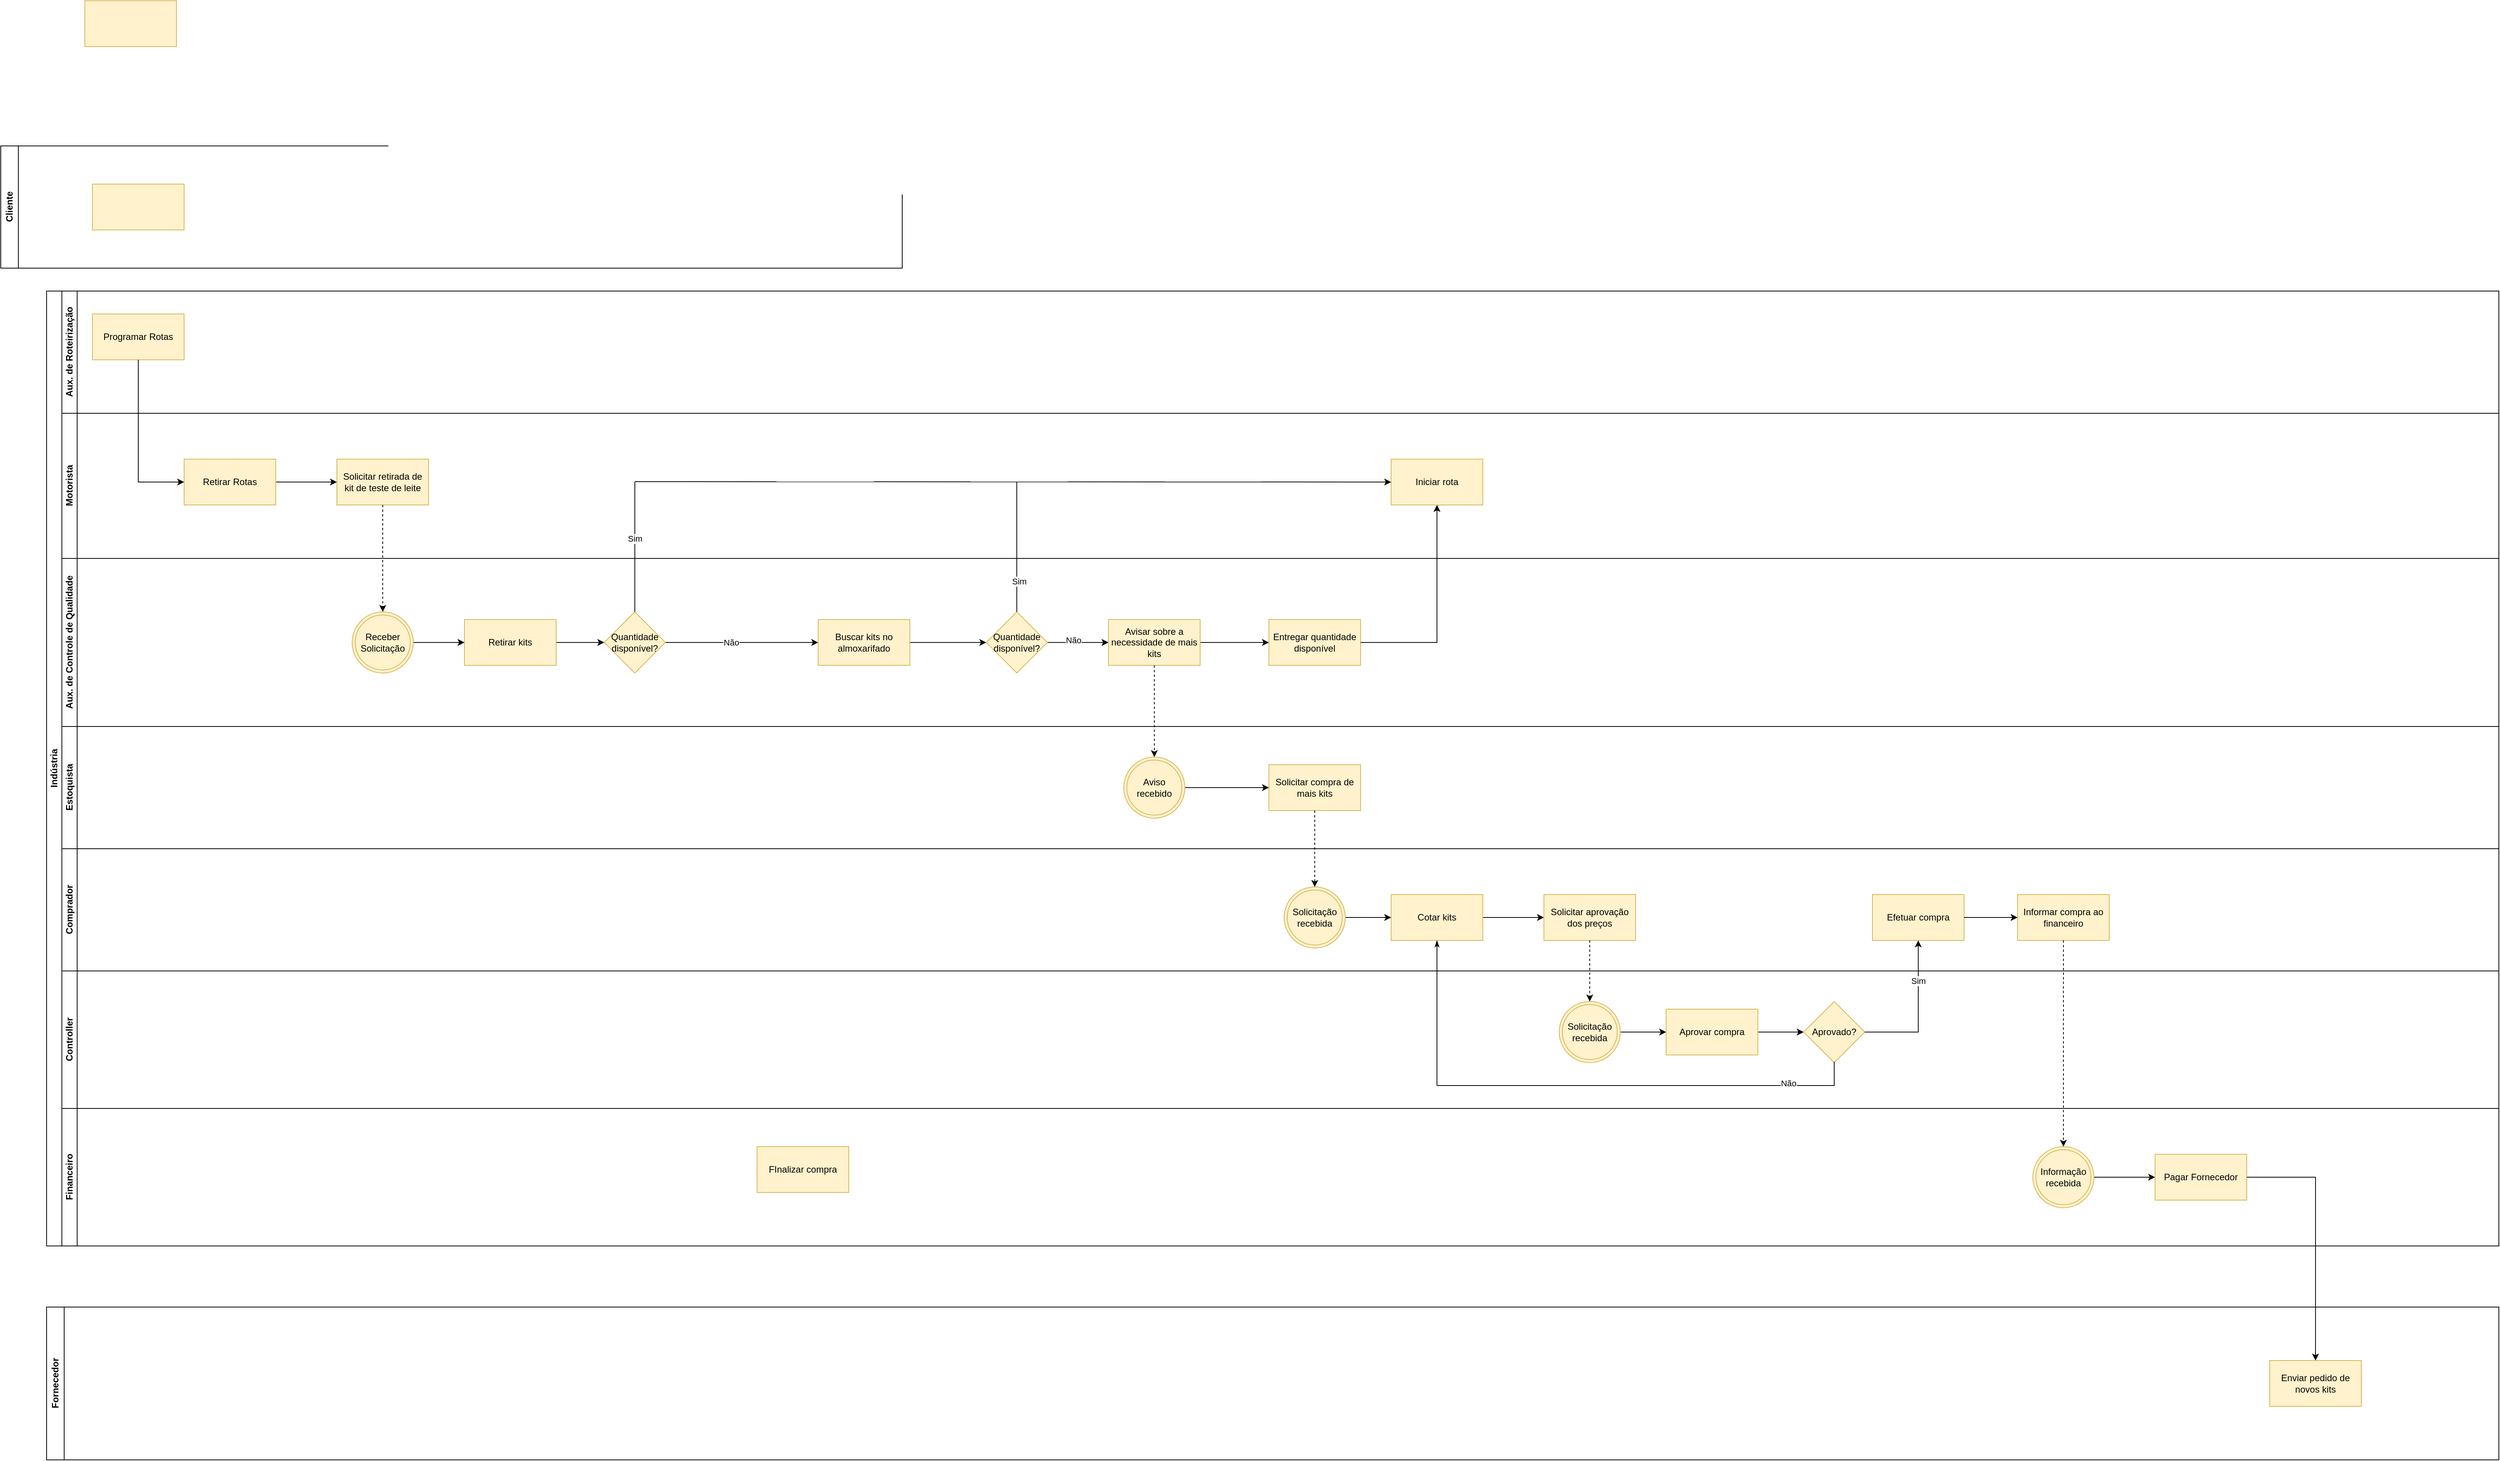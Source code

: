 <mxfile version="26.0.16">
  <diagram name="Página-1" id="_-QJSZUnTCdhe3mcLjsa">
    <mxGraphModel dx="786" dy="1957" grid="1" gridSize="10" guides="1" tooltips="1" connect="1" arrows="1" fold="1" page="1" pageScale="1" pageWidth="827" pageHeight="1169" math="0" shadow="0">
      <root>
        <mxCell id="0" />
        <mxCell id="1" parent="0" />
        <mxCell id="gacvTMB5N87pIhQxX2p8-2" value="Cliente" style="swimlane;horizontal=0;whiteSpace=wrap;html=1;" vertex="1" parent="1">
          <mxGeometry x="160" y="-30" width="1180" height="160" as="geometry" />
        </mxCell>
        <mxCell id="gacvTMB5N87pIhQxX2p8-8" value="" style="rounded=0;whiteSpace=wrap;html=1;fillColor=#fff2cc;strokeColor=#d6b656;" vertex="1" parent="gacvTMB5N87pIhQxX2p8-2">
          <mxGeometry x="120" y="50" width="120" height="60" as="geometry" />
        </mxCell>
        <mxCell id="gacvTMB5N87pIhQxX2p8-3" value="Indústria" style="swimlane;childLayout=stackLayout;resizeParent=1;resizeParentMax=0;horizontal=0;startSize=20;horizontalStack=0;html=1;" vertex="1" parent="1">
          <mxGeometry x="220" y="160" width="3210" height="1250" as="geometry" />
        </mxCell>
        <mxCell id="gacvTMB5N87pIhQxX2p8-4" value="Aux. de Roteirização" style="swimlane;startSize=20;horizontal=0;html=1;" vertex="1" parent="gacvTMB5N87pIhQxX2p8-3">
          <mxGeometry x="20" width="3190" height="160" as="geometry" />
        </mxCell>
        <mxCell id="gacvTMB5N87pIhQxX2p8-10" value="Programar Rotas" style="rounded=0;whiteSpace=wrap;html=1;fillColor=#fff2cc;strokeColor=#d6b656;" vertex="1" parent="gacvTMB5N87pIhQxX2p8-4">
          <mxGeometry x="40" y="30" width="120" height="60" as="geometry" />
        </mxCell>
        <mxCell id="gacvTMB5N87pIhQxX2p8-5" value="Motorista" style="swimlane;startSize=20;horizontal=0;html=1;" vertex="1" parent="gacvTMB5N87pIhQxX2p8-3">
          <mxGeometry x="20" y="160" width="3190" height="190" as="geometry" />
        </mxCell>
        <mxCell id="gacvTMB5N87pIhQxX2p8-33" style="edgeStyle=orthogonalEdgeStyle;rounded=0;orthogonalLoop=1;jettySize=auto;html=1;entryX=0;entryY=0.5;entryDx=0;entryDy=0;" edge="1" parent="gacvTMB5N87pIhQxX2p8-5" source="gacvTMB5N87pIhQxX2p8-13" target="gacvTMB5N87pIhQxX2p8-14">
          <mxGeometry relative="1" as="geometry" />
        </mxCell>
        <mxCell id="gacvTMB5N87pIhQxX2p8-13" value="Retirar Rotas" style="rounded=0;whiteSpace=wrap;html=1;fillColor=#fff2cc;strokeColor=#d6b656;" vertex="1" parent="gacvTMB5N87pIhQxX2p8-5">
          <mxGeometry x="160" y="60" width="120" height="60" as="geometry" />
        </mxCell>
        <mxCell id="gacvTMB5N87pIhQxX2p8-14" value="Solicitar retirada de kit de teste de leite" style="rounded=0;whiteSpace=wrap;html=1;fillColor=#fff2cc;strokeColor=#d6b656;" vertex="1" parent="gacvTMB5N87pIhQxX2p8-5">
          <mxGeometry x="360" y="60" width="120" height="60" as="geometry" />
        </mxCell>
        <mxCell id="gacvTMB5N87pIhQxX2p8-16" value="Iniciar rota" style="rounded=0;whiteSpace=wrap;html=1;fillColor=#fff2cc;strokeColor=#d6b656;" vertex="1" parent="gacvTMB5N87pIhQxX2p8-5">
          <mxGeometry x="1740" y="60" width="120" height="60" as="geometry" />
        </mxCell>
        <mxCell id="gacvTMB5N87pIhQxX2p8-62" value="" style="endArrow=classic;html=1;rounded=0;entryX=0;entryY=0.5;entryDx=0;entryDy=0;endFill=1;" edge="1" parent="gacvTMB5N87pIhQxX2p8-5" target="gacvTMB5N87pIhQxX2p8-16">
          <mxGeometry width="50" height="50" relative="1" as="geometry">
            <mxPoint x="750" y="89.5" as="sourcePoint" />
            <mxPoint x="1360" y="89.5" as="targetPoint" />
          </mxGeometry>
        </mxCell>
        <mxCell id="gacvTMB5N87pIhQxX2p8-6" value="Aux. de Controle de Qualidade" style="swimlane;startSize=20;horizontal=0;html=1;" vertex="1" parent="gacvTMB5N87pIhQxX2p8-3">
          <mxGeometry x="20" y="350" width="3190" height="220" as="geometry" />
        </mxCell>
        <mxCell id="gacvTMB5N87pIhQxX2p8-38" style="edgeStyle=orthogonalEdgeStyle;rounded=0;orthogonalLoop=1;jettySize=auto;html=1;entryX=0;entryY=0.5;entryDx=0;entryDy=0;" edge="1" parent="gacvTMB5N87pIhQxX2p8-6" source="gacvTMB5N87pIhQxX2p8-17" target="gacvTMB5N87pIhQxX2p8-18">
          <mxGeometry relative="1" as="geometry" />
        </mxCell>
        <mxCell id="gacvTMB5N87pIhQxX2p8-17" value="Retirar kits" style="rounded=0;whiteSpace=wrap;html=1;fillColor=#fff2cc;strokeColor=#d6b656;" vertex="1" parent="gacvTMB5N87pIhQxX2p8-6">
          <mxGeometry x="527" y="80" width="120" height="60" as="geometry" />
        </mxCell>
        <mxCell id="gacvTMB5N87pIhQxX2p8-44" value="" style="edgeStyle=orthogonalEdgeStyle;rounded=0;orthogonalLoop=1;jettySize=auto;html=1;" edge="1" parent="gacvTMB5N87pIhQxX2p8-6" source="gacvTMB5N87pIhQxX2p8-18" target="gacvTMB5N87pIhQxX2p8-43">
          <mxGeometry relative="1" as="geometry" />
        </mxCell>
        <mxCell id="gacvTMB5N87pIhQxX2p8-45" value="Não" style="edgeLabel;html=1;align=center;verticalAlign=middle;resizable=0;points=[];" vertex="1" connectable="0" parent="gacvTMB5N87pIhQxX2p8-44">
          <mxGeometry x="-0.141" relative="1" as="geometry">
            <mxPoint as="offset" />
          </mxGeometry>
        </mxCell>
        <mxCell id="gacvTMB5N87pIhQxX2p8-18" value="Quantidade disponível?" style="rhombus;whiteSpace=wrap;html=1;fillColor=#fff2cc;strokeColor=#d6b656;" vertex="1" parent="gacvTMB5N87pIhQxX2p8-6">
          <mxGeometry x="710" y="70" width="80" height="80" as="geometry" />
        </mxCell>
        <mxCell id="gacvTMB5N87pIhQxX2p8-37" style="edgeStyle=orthogonalEdgeStyle;rounded=0;orthogonalLoop=1;jettySize=auto;html=1;" edge="1" parent="gacvTMB5N87pIhQxX2p8-6" source="gacvTMB5N87pIhQxX2p8-36" target="gacvTMB5N87pIhQxX2p8-17">
          <mxGeometry relative="1" as="geometry" />
        </mxCell>
        <mxCell id="gacvTMB5N87pIhQxX2p8-36" value="Receber Solicitação" style="ellipse;shape=doubleEllipse;whiteSpace=wrap;html=1;aspect=fixed;fillColor=#fff2cc;strokeColor=#d6b656;" vertex="1" parent="gacvTMB5N87pIhQxX2p8-6">
          <mxGeometry x="380" y="70" width="80" height="80" as="geometry" />
        </mxCell>
        <mxCell id="gacvTMB5N87pIhQxX2p8-56" value="" style="edgeStyle=orthogonalEdgeStyle;rounded=0;orthogonalLoop=1;jettySize=auto;html=1;" edge="1" parent="gacvTMB5N87pIhQxX2p8-6" source="gacvTMB5N87pIhQxX2p8-43" target="gacvTMB5N87pIhQxX2p8-55">
          <mxGeometry relative="1" as="geometry" />
        </mxCell>
        <mxCell id="gacvTMB5N87pIhQxX2p8-43" value="Buscar kits no almoxarifado" style="whiteSpace=wrap;html=1;fillColor=#fff2cc;strokeColor=#d6b656;" vertex="1" parent="gacvTMB5N87pIhQxX2p8-6">
          <mxGeometry x="990" y="80" width="120" height="60" as="geometry" />
        </mxCell>
        <mxCell id="gacvTMB5N87pIhQxX2p8-74" value="" style="edgeStyle=orthogonalEdgeStyle;rounded=0;orthogonalLoop=1;jettySize=auto;html=1;" edge="1" parent="gacvTMB5N87pIhQxX2p8-6" source="gacvTMB5N87pIhQxX2p8-55" target="gacvTMB5N87pIhQxX2p8-73">
          <mxGeometry relative="1" as="geometry" />
        </mxCell>
        <mxCell id="gacvTMB5N87pIhQxX2p8-84" value="Não" style="edgeLabel;html=1;align=center;verticalAlign=middle;resizable=0;points=[];" vertex="1" connectable="0" parent="gacvTMB5N87pIhQxX2p8-74">
          <mxGeometry x="-0.15" y="3" relative="1" as="geometry">
            <mxPoint as="offset" />
          </mxGeometry>
        </mxCell>
        <mxCell id="gacvTMB5N87pIhQxX2p8-55" value="Quantidade disponível?" style="rhombus;whiteSpace=wrap;html=1;fillColor=#fff2cc;strokeColor=#d6b656;" vertex="1" parent="gacvTMB5N87pIhQxX2p8-6">
          <mxGeometry x="1210" y="70" width="80" height="80" as="geometry" />
        </mxCell>
        <mxCell id="gacvTMB5N87pIhQxX2p8-61" value="" style="endArrow=none;html=1;rounded=0;startFill=0;" edge="1" parent="gacvTMB5N87pIhQxX2p8-6">
          <mxGeometry width="50" height="50" relative="1" as="geometry">
            <mxPoint x="750" y="70" as="sourcePoint" />
            <mxPoint x="750" y="-100" as="targetPoint" />
          </mxGeometry>
        </mxCell>
        <mxCell id="gacvTMB5N87pIhQxX2p8-64" value="Sim" style="edgeLabel;html=1;align=center;verticalAlign=middle;resizable=0;points=[];" vertex="1" connectable="0" parent="gacvTMB5N87pIhQxX2p8-61">
          <mxGeometry x="0.129" relative="1" as="geometry">
            <mxPoint as="offset" />
          </mxGeometry>
        </mxCell>
        <mxCell id="gacvTMB5N87pIhQxX2p8-83" value="" style="edgeStyle=orthogonalEdgeStyle;rounded=0;orthogonalLoop=1;jettySize=auto;html=1;" edge="1" parent="gacvTMB5N87pIhQxX2p8-6" source="gacvTMB5N87pIhQxX2p8-73" target="gacvTMB5N87pIhQxX2p8-82">
          <mxGeometry relative="1" as="geometry" />
        </mxCell>
        <mxCell id="gacvTMB5N87pIhQxX2p8-73" value="Avisar sobre a necessidade de mais kits" style="whiteSpace=wrap;html=1;fillColor=#fff2cc;strokeColor=#d6b656;" vertex="1" parent="gacvTMB5N87pIhQxX2p8-6">
          <mxGeometry x="1370" y="80" width="120" height="60" as="geometry" />
        </mxCell>
        <mxCell id="gacvTMB5N87pIhQxX2p8-82" value="Entregar quantidade disponível" style="whiteSpace=wrap;html=1;fillColor=#fff2cc;strokeColor=#d6b656;" vertex="1" parent="gacvTMB5N87pIhQxX2p8-6">
          <mxGeometry x="1580" y="80" width="120" height="60" as="geometry" />
        </mxCell>
        <mxCell id="gacvTMB5N87pIhQxX2p8-89" value="" style="endArrow=none;html=1;rounded=0;" edge="1" parent="gacvTMB5N87pIhQxX2p8-6">
          <mxGeometry width="50" height="50" relative="1" as="geometry">
            <mxPoint x="1250" y="70" as="sourcePoint" />
            <mxPoint x="1250" y="-100" as="targetPoint" />
          </mxGeometry>
        </mxCell>
        <mxCell id="gacvTMB5N87pIhQxX2p8-90" value="Sim" style="edgeLabel;html=1;align=center;verticalAlign=middle;resizable=0;points=[];" vertex="1" connectable="0" parent="gacvTMB5N87pIhQxX2p8-89">
          <mxGeometry x="-0.529" y="-3" relative="1" as="geometry">
            <mxPoint as="offset" />
          </mxGeometry>
        </mxCell>
        <mxCell id="gacvTMB5N87pIhQxX2p8-19" value="Estoquista" style="swimlane;startSize=20;horizontal=0;html=1;" vertex="1" parent="gacvTMB5N87pIhQxX2p8-3">
          <mxGeometry x="20" y="570" width="3190" height="160" as="geometry" />
        </mxCell>
        <mxCell id="gacvTMB5N87pIhQxX2p8-92" value="" style="edgeStyle=orthogonalEdgeStyle;rounded=0;orthogonalLoop=1;jettySize=auto;html=1;" edge="1" parent="gacvTMB5N87pIhQxX2p8-19" source="gacvTMB5N87pIhQxX2p8-69" target="gacvTMB5N87pIhQxX2p8-91">
          <mxGeometry relative="1" as="geometry" />
        </mxCell>
        <mxCell id="gacvTMB5N87pIhQxX2p8-69" value="Aviso recebido" style="ellipse;shape=doubleEllipse;whiteSpace=wrap;html=1;aspect=fixed;fillColor=#fff2cc;strokeColor=#d6b656;" vertex="1" parent="gacvTMB5N87pIhQxX2p8-19">
          <mxGeometry x="1390" y="40" width="80" height="80" as="geometry" />
        </mxCell>
        <mxCell id="gacvTMB5N87pIhQxX2p8-91" value="Solicitar compra de mais kits" style="whiteSpace=wrap;html=1;fillColor=#fff2cc;strokeColor=#d6b656;" vertex="1" parent="gacvTMB5N87pIhQxX2p8-19">
          <mxGeometry x="1580" y="50" width="120" height="60" as="geometry" />
        </mxCell>
        <mxCell id="gacvTMB5N87pIhQxX2p8-22" value="Comprador" style="swimlane;startSize=20;horizontal=0;html=1;" vertex="1" parent="gacvTMB5N87pIhQxX2p8-3">
          <mxGeometry x="20" y="730" width="3190" height="160" as="geometry" />
        </mxCell>
        <mxCell id="gacvTMB5N87pIhQxX2p8-96" style="edgeStyle=orthogonalEdgeStyle;rounded=0;orthogonalLoop=1;jettySize=auto;html=1;entryX=0;entryY=0.5;entryDx=0;entryDy=0;" edge="1" parent="gacvTMB5N87pIhQxX2p8-22" source="gacvTMB5N87pIhQxX2p8-23" target="gacvTMB5N87pIhQxX2p8-25">
          <mxGeometry relative="1" as="geometry" />
        </mxCell>
        <mxCell id="gacvTMB5N87pIhQxX2p8-23" value="Cotar kits" style="rounded=0;whiteSpace=wrap;html=1;fillColor=#fff2cc;strokeColor=#d6b656;" vertex="1" parent="gacvTMB5N87pIhQxX2p8-22">
          <mxGeometry x="1740" y="60" width="120" height="60" as="geometry" />
        </mxCell>
        <mxCell id="gacvTMB5N87pIhQxX2p8-25" value="Solicitar aprovação dos preços" style="rounded=0;whiteSpace=wrap;html=1;fillColor=#fff2cc;strokeColor=#d6b656;" vertex="1" parent="gacvTMB5N87pIhQxX2p8-22">
          <mxGeometry x="1940" y="60" width="120" height="60" as="geometry" />
        </mxCell>
        <mxCell id="gacvTMB5N87pIhQxX2p8-95" style="edgeStyle=orthogonalEdgeStyle;rounded=0;orthogonalLoop=1;jettySize=auto;html=1;entryX=0;entryY=0.5;entryDx=0;entryDy=0;" edge="1" parent="gacvTMB5N87pIhQxX2p8-22" source="gacvTMB5N87pIhQxX2p8-93" target="gacvTMB5N87pIhQxX2p8-23">
          <mxGeometry relative="1" as="geometry" />
        </mxCell>
        <mxCell id="gacvTMB5N87pIhQxX2p8-93" value="Solicitação recebida" style="ellipse;shape=doubleEllipse;whiteSpace=wrap;html=1;aspect=fixed;fillColor=#fff2cc;strokeColor=#d6b656;" vertex="1" parent="gacvTMB5N87pIhQxX2p8-22">
          <mxGeometry x="1600" y="50" width="80" height="80" as="geometry" />
        </mxCell>
        <mxCell id="gacvTMB5N87pIhQxX2p8-106" value="Efetuar compra" style="whiteSpace=wrap;html=1;fillColor=#fff2cc;strokeColor=#d6b656;" vertex="1" parent="gacvTMB5N87pIhQxX2p8-22">
          <mxGeometry x="2370" y="60" width="120" height="60" as="geometry" />
        </mxCell>
        <mxCell id="gacvTMB5N87pIhQxX2p8-114" value="Informar compra ao financeiro" style="whiteSpace=wrap;html=1;fillColor=#fff2cc;strokeColor=#d6b656;" vertex="1" parent="gacvTMB5N87pIhQxX2p8-22">
          <mxGeometry x="2560" y="60" width="120" height="60" as="geometry" />
        </mxCell>
        <mxCell id="gacvTMB5N87pIhQxX2p8-115" value="" style="edgeStyle=orthogonalEdgeStyle;rounded=0;orthogonalLoop=1;jettySize=auto;html=1;" edge="1" parent="gacvTMB5N87pIhQxX2p8-22" source="gacvTMB5N87pIhQxX2p8-106" target="gacvTMB5N87pIhQxX2p8-114">
          <mxGeometry relative="1" as="geometry" />
        </mxCell>
        <mxCell id="gacvTMB5N87pIhQxX2p8-26" value="Controller" style="swimlane;startSize=20;horizontal=0;html=1;" vertex="1" parent="gacvTMB5N87pIhQxX2p8-3">
          <mxGeometry x="20" y="890" width="3190" height="180" as="geometry" />
        </mxCell>
        <mxCell id="gacvTMB5N87pIhQxX2p8-103" value="" style="edgeStyle=orthogonalEdgeStyle;rounded=0;orthogonalLoop=1;jettySize=auto;html=1;" edge="1" parent="gacvTMB5N87pIhQxX2p8-26" source="gacvTMB5N87pIhQxX2p8-98" target="gacvTMB5N87pIhQxX2p8-102">
          <mxGeometry relative="1" as="geometry" />
        </mxCell>
        <mxCell id="gacvTMB5N87pIhQxX2p8-98" value="Solicitação recebida" style="ellipse;shape=doubleEllipse;whiteSpace=wrap;html=1;aspect=fixed;fillColor=#fff2cc;strokeColor=#d6b656;" vertex="1" parent="gacvTMB5N87pIhQxX2p8-26">
          <mxGeometry x="1960" y="40" width="80" height="80" as="geometry" />
        </mxCell>
        <mxCell id="gacvTMB5N87pIhQxX2p8-105" value="" style="edgeStyle=orthogonalEdgeStyle;rounded=0;orthogonalLoop=1;jettySize=auto;html=1;" edge="1" parent="gacvTMB5N87pIhQxX2p8-26" source="gacvTMB5N87pIhQxX2p8-102" target="gacvTMB5N87pIhQxX2p8-104">
          <mxGeometry relative="1" as="geometry" />
        </mxCell>
        <mxCell id="gacvTMB5N87pIhQxX2p8-102" value="Aprovar compra" style="whiteSpace=wrap;html=1;fillColor=#fff2cc;strokeColor=#d6b656;" vertex="1" parent="gacvTMB5N87pIhQxX2p8-26">
          <mxGeometry x="2100" y="50" width="120" height="60" as="geometry" />
        </mxCell>
        <mxCell id="gacvTMB5N87pIhQxX2p8-104" value="Aprovado?" style="rhombus;whiteSpace=wrap;html=1;fillColor=#fff2cc;strokeColor=#d6b656;" vertex="1" parent="gacvTMB5N87pIhQxX2p8-26">
          <mxGeometry x="2280" y="40" width="80" height="80" as="geometry" />
        </mxCell>
        <mxCell id="gacvTMB5N87pIhQxX2p8-111" value="" style="endArrow=none;html=1;rounded=0;" edge="1" parent="gacvTMB5N87pIhQxX2p8-26">
          <mxGeometry width="50" height="50" relative="1" as="geometry">
            <mxPoint x="1800" y="150" as="sourcePoint" />
            <mxPoint x="2320" y="119" as="targetPoint" />
            <Array as="points">
              <mxPoint x="2320" y="150" />
            </Array>
          </mxGeometry>
        </mxCell>
        <mxCell id="gacvTMB5N87pIhQxX2p8-113" value="Não" style="edgeLabel;html=1;align=center;verticalAlign=middle;resizable=0;points=[];" vertex="1" connectable="0" parent="gacvTMB5N87pIhQxX2p8-111">
          <mxGeometry x="0.67" y="3" relative="1" as="geometry">
            <mxPoint as="offset" />
          </mxGeometry>
        </mxCell>
        <mxCell id="gacvTMB5N87pIhQxX2p8-112" value="" style="endArrow=classicThin;html=1;rounded=0;entryX=0.5;entryY=1;entryDx=0;entryDy=0;endFill=1;" edge="1" parent="gacvTMB5N87pIhQxX2p8-26" target="gacvTMB5N87pIhQxX2p8-23">
          <mxGeometry width="50" height="50" relative="1" as="geometry">
            <mxPoint x="1800" y="150" as="sourcePoint" />
            <mxPoint x="1850" y="100" as="targetPoint" />
          </mxGeometry>
        </mxCell>
        <mxCell id="gacvTMB5N87pIhQxX2p8-30" value="Financeiro" style="swimlane;startSize=20;horizontal=0;html=1;" vertex="1" parent="gacvTMB5N87pIhQxX2p8-3">
          <mxGeometry x="20" y="1070" width="3190" height="180" as="geometry" />
        </mxCell>
        <mxCell id="gacvTMB5N87pIhQxX2p8-31" value="FInalizar compra" style="rounded=0;whiteSpace=wrap;html=1;fillColor=#fff2cc;strokeColor=#d6b656;" vertex="1" parent="gacvTMB5N87pIhQxX2p8-30">
          <mxGeometry x="910" y="50" width="120" height="60" as="geometry" />
        </mxCell>
        <mxCell id="gacvTMB5N87pIhQxX2p8-119" value="" style="edgeStyle=orthogonalEdgeStyle;rounded=0;orthogonalLoop=1;jettySize=auto;html=1;" edge="1" parent="gacvTMB5N87pIhQxX2p8-30" source="gacvTMB5N87pIhQxX2p8-116" target="gacvTMB5N87pIhQxX2p8-118">
          <mxGeometry relative="1" as="geometry" />
        </mxCell>
        <mxCell id="gacvTMB5N87pIhQxX2p8-116" value="Informação recebida" style="ellipse;shape=doubleEllipse;whiteSpace=wrap;html=1;aspect=fixed;fillColor=#fff2cc;strokeColor=#d6b656;" vertex="1" parent="gacvTMB5N87pIhQxX2p8-30">
          <mxGeometry x="2580" y="50" width="80" height="80" as="geometry" />
        </mxCell>
        <mxCell id="gacvTMB5N87pIhQxX2p8-118" value="Pagar Fornecedor" style="whiteSpace=wrap;html=1;fillColor=#fff2cc;strokeColor=#d6b656;" vertex="1" parent="gacvTMB5N87pIhQxX2p8-30">
          <mxGeometry x="2740" y="60" width="120" height="60" as="geometry" />
        </mxCell>
        <mxCell id="gacvTMB5N87pIhQxX2p8-32" style="edgeStyle=orthogonalEdgeStyle;rounded=0;orthogonalLoop=1;jettySize=auto;html=1;entryX=0;entryY=0.5;entryDx=0;entryDy=0;" edge="1" parent="gacvTMB5N87pIhQxX2p8-3" source="gacvTMB5N87pIhQxX2p8-10" target="gacvTMB5N87pIhQxX2p8-13">
          <mxGeometry relative="1" as="geometry" />
        </mxCell>
        <mxCell id="gacvTMB5N87pIhQxX2p8-35" style="edgeStyle=orthogonalEdgeStyle;rounded=0;orthogonalLoop=1;jettySize=auto;html=1;entryX=0.5;entryY=0;entryDx=0;entryDy=0;dashed=1;" edge="1" parent="gacvTMB5N87pIhQxX2p8-3" source="gacvTMB5N87pIhQxX2p8-14" target="gacvTMB5N87pIhQxX2p8-36">
          <mxGeometry relative="1" as="geometry">
            <mxPoint x="440" y="430" as="targetPoint" />
          </mxGeometry>
        </mxCell>
        <mxCell id="gacvTMB5N87pIhQxX2p8-80" style="edgeStyle=orthogonalEdgeStyle;rounded=0;orthogonalLoop=1;jettySize=auto;html=1;dashed=1;" edge="1" parent="gacvTMB5N87pIhQxX2p8-3" source="gacvTMB5N87pIhQxX2p8-73" target="gacvTMB5N87pIhQxX2p8-69">
          <mxGeometry relative="1" as="geometry" />
        </mxCell>
        <mxCell id="gacvTMB5N87pIhQxX2p8-85" style="edgeStyle=orthogonalEdgeStyle;rounded=0;orthogonalLoop=1;jettySize=auto;html=1;entryX=0.5;entryY=1;entryDx=0;entryDy=0;" edge="1" parent="gacvTMB5N87pIhQxX2p8-3" source="gacvTMB5N87pIhQxX2p8-82" target="gacvTMB5N87pIhQxX2p8-16">
          <mxGeometry relative="1" as="geometry" />
        </mxCell>
        <mxCell id="gacvTMB5N87pIhQxX2p8-94" style="edgeStyle=orthogonalEdgeStyle;rounded=0;orthogonalLoop=1;jettySize=auto;html=1;dashed=1;" edge="1" parent="gacvTMB5N87pIhQxX2p8-3" source="gacvTMB5N87pIhQxX2p8-91" target="gacvTMB5N87pIhQxX2p8-93">
          <mxGeometry relative="1" as="geometry" />
        </mxCell>
        <mxCell id="gacvTMB5N87pIhQxX2p8-101" style="edgeStyle=orthogonalEdgeStyle;rounded=0;orthogonalLoop=1;jettySize=auto;html=1;entryX=0.5;entryY=0;entryDx=0;entryDy=0;dashed=1;" edge="1" parent="gacvTMB5N87pIhQxX2p8-3" source="gacvTMB5N87pIhQxX2p8-25" target="gacvTMB5N87pIhQxX2p8-98">
          <mxGeometry relative="1" as="geometry" />
        </mxCell>
        <mxCell id="gacvTMB5N87pIhQxX2p8-107" value="" style="edgeStyle=orthogonalEdgeStyle;rounded=0;orthogonalLoop=1;jettySize=auto;html=1;" edge="1" parent="gacvTMB5N87pIhQxX2p8-3" source="gacvTMB5N87pIhQxX2p8-104" target="gacvTMB5N87pIhQxX2p8-106">
          <mxGeometry relative="1" as="geometry" />
        </mxCell>
        <mxCell id="gacvTMB5N87pIhQxX2p8-108" value="Sim" style="edgeLabel;html=1;align=center;verticalAlign=middle;resizable=0;points=[];" vertex="1" connectable="0" parent="gacvTMB5N87pIhQxX2p8-107">
          <mxGeometry x="0.442" relative="1" as="geometry">
            <mxPoint as="offset" />
          </mxGeometry>
        </mxCell>
        <mxCell id="gacvTMB5N87pIhQxX2p8-117" style="edgeStyle=orthogonalEdgeStyle;rounded=0;orthogonalLoop=1;jettySize=auto;html=1;entryX=0.5;entryY=0;entryDx=0;entryDy=0;dashed=1;" edge="1" parent="gacvTMB5N87pIhQxX2p8-3" source="gacvTMB5N87pIhQxX2p8-114" target="gacvTMB5N87pIhQxX2p8-116">
          <mxGeometry relative="1" as="geometry" />
        </mxCell>
        <mxCell id="gacvTMB5N87pIhQxX2p8-7" value="Fornecedor" style="swimlane;horizontal=0;whiteSpace=wrap;html=1;" vertex="1" parent="1">
          <mxGeometry x="220" y="1490" width="3210" height="200" as="geometry" />
        </mxCell>
        <mxCell id="gacvTMB5N87pIhQxX2p8-123" value="Enviar pedido de novos kits" style="whiteSpace=wrap;html=1;fillColor=#fff2cc;strokeColor=#d6b656;" vertex="1" parent="gacvTMB5N87pIhQxX2p8-7">
          <mxGeometry x="2910" y="70" width="120" height="60" as="geometry" />
        </mxCell>
        <mxCell id="gacvTMB5N87pIhQxX2p8-9" value="" style="rounded=0;whiteSpace=wrap;html=1;fillColor=#fff2cc;strokeColor=#d6b656;" vertex="1" parent="1">
          <mxGeometry x="270" y="-220" width="120" height="60" as="geometry" />
        </mxCell>
        <mxCell id="gacvTMB5N87pIhQxX2p8-124" value="" style="edgeStyle=orthogonalEdgeStyle;rounded=0;orthogonalLoop=1;jettySize=auto;html=1;" edge="1" parent="1" source="gacvTMB5N87pIhQxX2p8-118" target="gacvTMB5N87pIhQxX2p8-123">
          <mxGeometry relative="1" as="geometry" />
        </mxCell>
      </root>
    </mxGraphModel>
  </diagram>
</mxfile>
